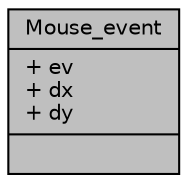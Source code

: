 digraph "Mouse_event"
{
 // INTERACTIVE_SVG=YES
 // LATEX_PDF_SIZE
  edge [fontname="Helvetica",fontsize="10",labelfontname="Helvetica",labelfontsize="10"];
  node [fontname="Helvetica",fontsize="10",shape=record];
  Node1 [label="{Mouse_event\n|+ ev\l+ dx\l+ dy\l|}",height=0.2,width=0.4,color="black", fillcolor="grey75", style="filled", fontcolor="black",tooltip=" "];
}
